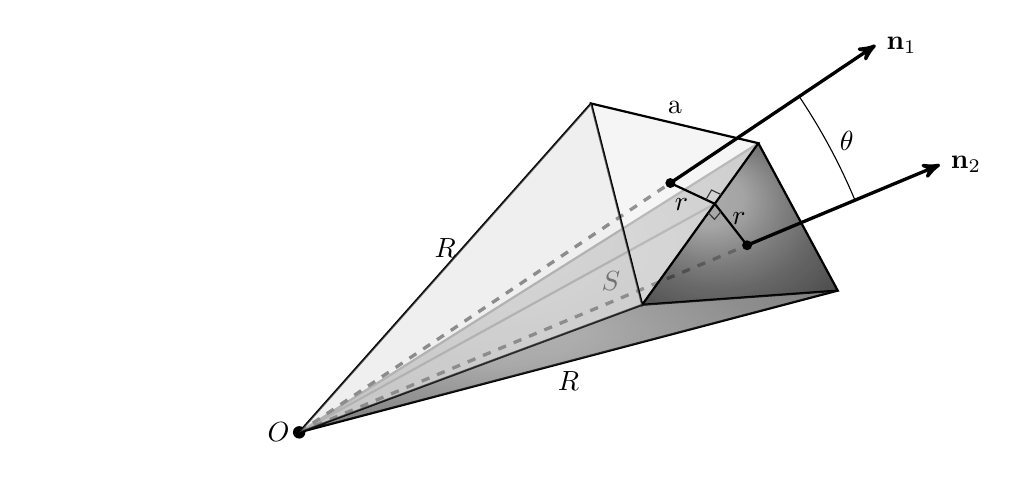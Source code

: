 \usetikzlibrary{%
    decorations.pathreplacing,%
    decorations.pathmorphing,arrows
}
\usetikzlibrary{shadows}
\usetikzlibrary{calc,intersections,through,backgrounds}

\begin{tikzpicture}[scale = 0.9,
    axis/.style={very thick, ->, >=stealth'},
    important line/.style={thick},
    dashed line/.style={dashed, thin},
    pile/.style={thick, ->, >=stealth', shorten <=2pt, shorten
    >=2pt},
    every node/.style={color=black}]
    \coordinate (O) at (0,0);
    \coordinate (A) at (4.12,4.64);
    \coordinate (B) at (4.84,1.8);
    \coordinate (C) at (6.48,4.08);
    \coordinate (D) at (7.6,2.0);
    \coordinate (e) at (33.89:6.31);
    \coordinate (f) at (22.67:6.85);
    \coordinate (X) at ($ (B)!.625!(C) $);

    \filldraw[fill=gray!20,draw=gray!20,opacity=0.2] (O) -- (A) -- (C) -- cycle;
    \filldraw[ball color= gray!20,draw=gray!80,opacity=0.2] (O) -- (D) -- (C) -- cycle;
    \filldraw[fill=gray,draw=gray,opacity=0.2] (O) -- (B) -- (C) -- cycle;
    \draw [thick, gray] (O) -- (C) (O)-- node[near end,below]{$S$}(X); 
    
    \draw [very thick, dashed, black!80] (O) -- (e) (O) -- (f);
    \filldraw[fill=gray!10,draw=gray!10,opacity=0.5] (A) -- (C) -- (B) -- cycle;
    \filldraw[ball color= gray!20,draw=gray!80,opacity=0.5] (D) -- (C) -- (B) -- cycle;
    

    \draw[thick] (A) -- node[above] {a} (C) -- (B) -- cycle;
    
    \draw[thick] (C)-- (D) -- (B); 
    \draw[thick] (O) -- node[above]{$R$} (A) 
          (O) -- (B) 
          (O) -- node[below]{$R$} (D);
\draw[thick] (e) -- node[near start,below] {$r$} (X) (f) --  node[near start, above] {$r$} (X);
    \draw[black!80] ($ (X)!.15!(C) $) -- ($ (X)!.15!(C)!0.08!-80:(B) $) -- ($ (X)!.2!(e) $)
($ (X)!-.15!(C) $) -- ($ (X)!-.15!(C)!0.08!80:(B) $) -- ($ (X)!.19!(f) $);
    \draw [axis] (e) -- (33.89:9.8) node[right] {$\mathbf{n}_1$};
    \draw [axis] (f) -- (22.67:9.8) node[right] {$\mathbf{n}_2$};
    \draw (22.67:8.5)  arc(22.67:33.89:8.5) (28:8.75) node{$\theta$};
    \fill (0,0)    node[left]{$O$}    circle (2.5pt) 
          (33.89:6.31) circle (2pt) 
          (22.67:6.85) circle (2pt);
    \filldraw[fill=gray!20,draw=black,opacity=0.5] (O) -- (A) -- (B) -- cycle;
    \filldraw[ball color= gray!20,draw=black,opacity=0.2] (O) -- (D) -- (B) -- cycle;

\end{tikzpicture}
